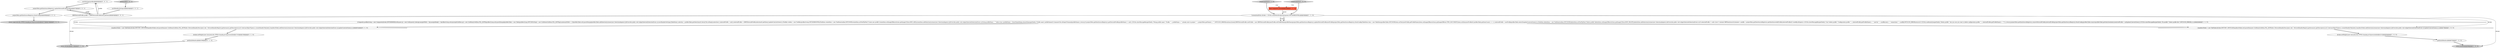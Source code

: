 digraph {
15 [style = filled, label = "saveSettings(profile)@@@6@@@['0', '0', '1']", fillcolor = white, shape = ellipse image = "AAA0AAABBB3BBB"];
2 [style = filled, label = "{Composite profilesGroup = new Composite(divider,SWT.BORDER)GridLayout gl = new GridLayout(1,false)gl.marginWidth = 0gl.marginHeight = 0profilesGroup.setLayout(gl)GridData gd = new GridData(GridData.FILL_BOTH)profilesGroup.setLayoutData(gd)profilesTable = new Table(profilesGroup,SWT.SINGLE)gd = new GridData(GridData.FILL_BOTH)gd.minimumWidth = 150profilesTable.setLayoutData(gd)profilesTable.addSelectionListener(new SelectionAdapter(){@Override public void widgetSelected(SelectionEvent e){saveHandlerSettings()TableItem(( selection = profilesTable.getSelection()if (ArrayUtils.isEmpty(selection)) {selectedProfile = null}{selectedProfile = (DBWNetworkProfile)selection(0(.getData()}updateControlsState()}})ToolBar toolbar = new ToolBar(profilesGroup,SWT.HORIZONTAL)ToolItem createItem = new ToolItem(toolbar,SWT.NONE)createItem.setToolTipText(\"Create new profile\")createItem.setImage(DBeaverIcons.getImage(UIIcon.ROW_ADD))createItem.addSelectionListener(new SelectionAdapter(){@Override public void widgetSelected(SelectionEvent e){String profileName = \"\"while (true) {profileName = EnterNameDialog.chooseName(getShell(),\"Profile name\",profileName)if (CommonUtils.isEmptyTrimmed(profileName)) {return}if (projectMeta.getDataSourceRegistry().getNetworkProfile(profileName) != null) {UIUtils.showMessageBox(getShell(),\"Wrong profile name\",\"Profile '\" + profileName + \"' already exist in project '\" + projectMeta.getName() + \"'\",SWT.ICON_ERROR)continue}break}DBWNetworkProfile newProfile = new DBWNetworkProfile()newProfile.setProfileName(profileName)projectMeta.getDataSourceRegistry().updateNetworkProfile(newProfile)projectMeta.getDataSourceRegistry().flushConfig()TableItem item = new TableItem(profilesTable,SWT.NONE)item.setText(newProfile.getProfileName())item.setImage(DBeaverIcons.getImage(DBIcon.TYPE_DOCUMENT))item.setData(newProfile)if (profilesTable.getItemCount() == 1) {selectedProfile = newProfileprofilesTable.select(0)updateControlsState()}}})ToolItem deleteItem = new ToolItem(toolbar,SWT.NONE)deleteItem.setToolTipText(\"Delete profile\")deleteItem.setImage(DBeaverIcons.getImage(UIIcon.ROW_DELETE))deleteItem.addSelectionListener(new SelectionAdapter(){@Override public void widgetSelected(SelectionEvent e){if (selectedProfile != null) {List<? extends DBPDataSourceContainer> usedBy = projectMeta.getDataSourceRegistry().getDataSourcesByProfile(selectedProfile)if (!usedBy.isEmpty()) {UIUtils.showMessageBox(getShell(),\"Can't delete profile\",\"Configuration profile '\" + selectedProfile.getProfileName() + \"' used by \" + usedBy.size() + \" connections:\" + usedBy,SWT.ICON_ERROR)return}if (!UIUtils.confirmAction(getShell(),\"Delete profile\",\"Are you sure you want to delete configuration profile '\" + selectedProfile.getProfileName() + \"'?\")) {return}projectMeta.getDataSourceRegistry().removeNetworkProfile(selectedProfile)projectMeta.getDataSourceRegistry().flushConfig()profilesTable.remove(profilesTable.getSelectionIndex())selectedProfile = nullupdateControlsState()}{UIUtils.showMessageBox(getShell(),\"No profile\",\"Select profile first\",SWT.ICON_ERROR)}}})}@@@4@@@['1', '1', '0']", fillcolor = white, shape = ellipse image = "AAA0AAABBB1BBB"];
6 [style = filled, label = "performDefaults()@@@97@@@['1', '0', '0']", fillcolor = white, shape = ellipse image = "AAA0AAABBB1BBB"];
3 [style = filled, label = "final Composite parent@@@2@@@['1', '1', '0']", fillcolor = tomato, shape = box image = "AAA0AAABBB1BBB"];
9 [style = filled, label = "return divider@@@110@@@['0', '1', '0']", fillcolor = lightgray, shape = ellipse image = "AAA0AAABBB2BBB"];
14 [style = filled, label = "return super.edu.fdu.CPPDG.tinypdg.pe.ExpressionInfo@bc817@@@10@@@['0', '0', '1']", fillcolor = lightgray, shape = ellipse image = "AAA0AAABBB3BBB"];
16 [style = filled, label = "projectMeta.getDataSourceRegistry().flushConfig()@@@9@@@['0', '0', '1']", fillcolor = white, shape = ellipse image = "AAA0AAABBB3BBB"];
8 [style = filled, label = "createContents['0', '1', '0']", fillcolor = lightgray, shape = diamond image = "AAA0AAABBB2BBB"];
5 [style = filled, label = "divider.setWeights(new int((((edu.fdu.CPPDG.tinypdg.pe.ExpressionInfo@bc5c5)@@@94@@@['1', '0', '0']", fillcolor = white, shape = ellipse image = "AAA0AAABBB1BBB"];
19 [style = filled, label = "DBWNetworkProfile profile = (DBWNetworkProfile)item.getData()@@@5@@@['0', '0', '1']", fillcolor = white, shape = ellipse image = "AAA0AAABBB3BBB"];
12 [style = filled, label = "divider.setWeights(new int((((edu.fdu.CPPDG.tinypdg.pe.ExpressionInfo@bc7e3)@@@106@@@['0', '1', '0']", fillcolor = white, shape = ellipse image = "AAA0AAABBB2BBB"];
7 [style = filled, label = "createContents['1', '0', '0']", fillcolor = lightgray, shape = diamond image = "AAA0AAABBB1BBB"];
4 [style = filled, label = "return divider@@@98@@@['1', '0', '0']", fillcolor = lightgray, shape = ellipse image = "AAA0AAABBB1BBB"];
11 [style = filled, label = "performDefaults()@@@109@@@['0', '1', '0']", fillcolor = white, shape = ellipse image = "AAA0AAABBB2BBB"];
18 [style = filled, label = "projectMeta.getDataSourceRegistry().updateNetworkProfile(profile)@@@7@@@['0', '0', '1']", fillcolor = white, shape = ellipse image = "AAA0AAABBB3BBB"];
10 [style = filled, label = "{handlersFolder = new TabFolder(divider,SWT.TOP | SWT.FLAT)handlersFolder.setLayoutData(new GridData(GridData.FILL_BOTH))for (NetworkHandlerDescriptor nhd : NetworkHandlerRegistry.getInstance().getDescriptors()){if (!nhd.hasObjectTypes()) {createHandlerTab(nhd)}}handlersFolder.addSelectionListener(new SelectionAdapter(){@Override public void widgetSelected(SelectionEvent e){updateControlsState()}})}@@@91@@@['0', '1', '0']", fillcolor = white, shape = ellipse image = "AAA0AAABBB2BBB"];
0 [style = filled, label = "CustomSashForm divider = UIUtils.createPartDivider(null,parent,SWT.HORIZONTAL)@@@3@@@['1', '1', '0']", fillcolor = white, shape = ellipse image = "AAA0AAABBB1BBB"];
13 [style = filled, label = "saveHandlerSettings()@@@3@@@['0', '0', '1']", fillcolor = white, shape = ellipse image = "AAA0AAABBB3BBB"];
17 [style = filled, label = "performOk['0', '0', '1']", fillcolor = lightgray, shape = diamond image = "AAA0AAABBB3BBB"];
1 [style = filled, label = "{handlersFolder = new TabFolder(divider,SWT.TOP | SWT.FLAT)handlersFolder.setLayoutData(new GridData(GridData.FILL_BOTH))for (NetworkHandlerDescriptor nhd : NetworkHandlerRegistry.getInstance().getDescriptors()){if (!nhd.hasObjectTypes()) {createHandlerTab(nhd)}}handlersFolder.addSelectionListener(new SelectionAdapter(){@Override public void widgetSelected(SelectionEvent e){updateControlsState()}})}@@@79@@@['1', '0', '0']", fillcolor = white, shape = ellipse image = "AAA0AAABBB1BBB"];
6->4 [style = bold, label=""];
0->4 [style = solid, label="divider"];
13->19 [style = bold, label=""];
8->0 [style = bold, label=""];
15->18 [style = bold, label=""];
0->2 [style = solid, label="divider"];
0->9 [style = solid, label="divider"];
19->15 [style = bold, label=""];
11->9 [style = bold, label=""];
2->10 [style = bold, label=""];
10->12 [style = bold, label=""];
19->15 [style = solid, label="profile"];
18->19 [style = bold, label=""];
17->13 [style = bold, label=""];
16->14 [style = bold, label=""];
2->1 [style = bold, label=""];
7->0 [style = bold, label=""];
18->16 [style = bold, label=""];
0->1 [style = solid, label="divider"];
12->11 [style = bold, label=""];
8->3 [style = dotted, label="true"];
0->2 [style = bold, label=""];
19->18 [style = solid, label="profile"];
7->3 [style = dotted, label="true"];
5->6 [style = bold, label=""];
3->0 [style = solid, label="parent"];
0->10 [style = solid, label="divider"];
1->5 [style = bold, label=""];
}
